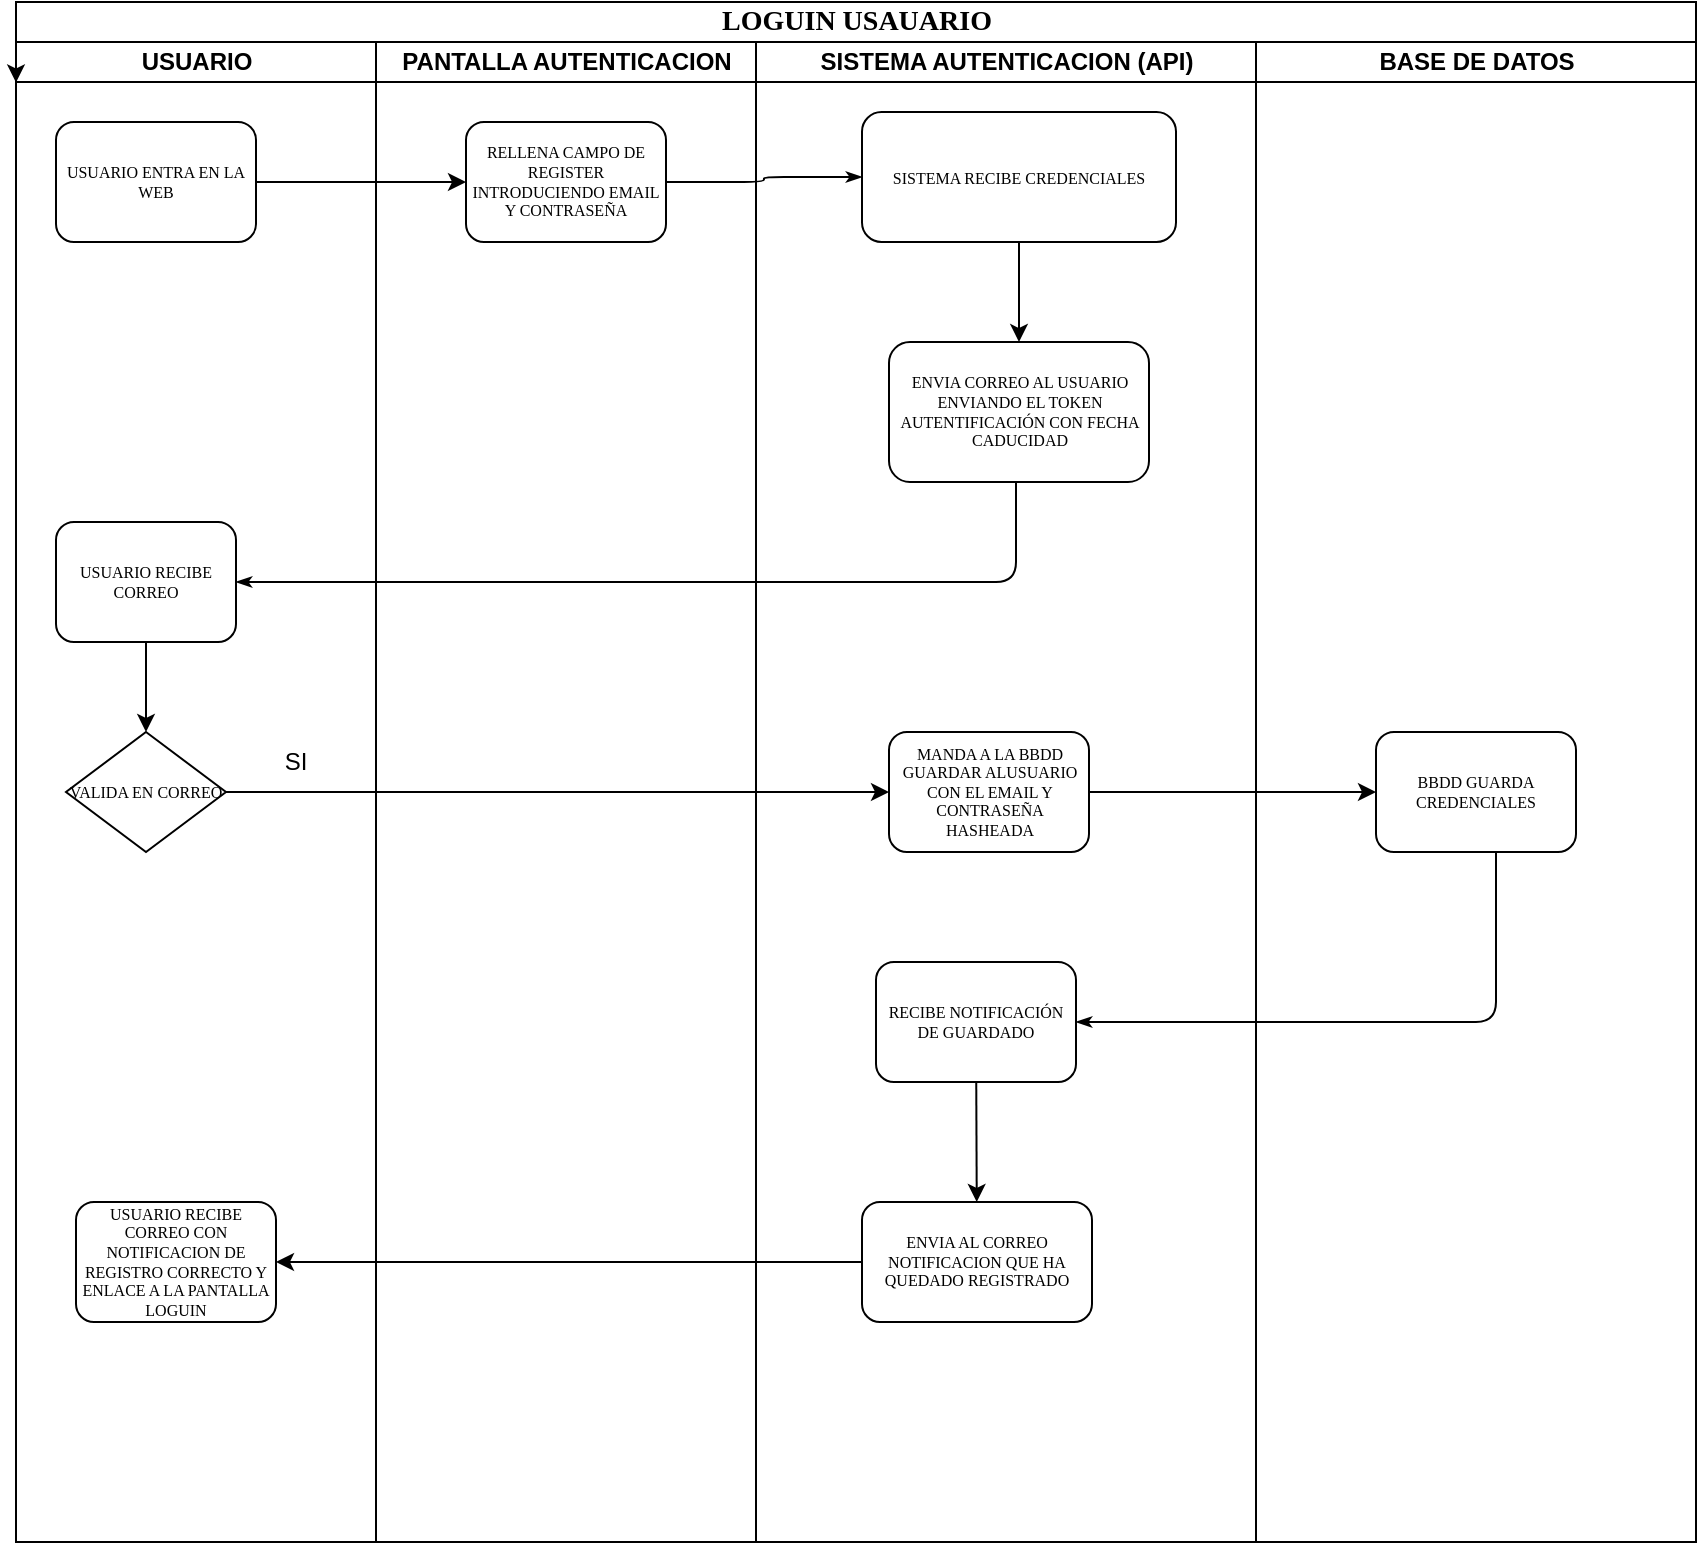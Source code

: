<mxfile>
    <diagram name="Page-1" id="74e2e168-ea6b-b213-b513-2b3c1d86103e">
        <mxGraphModel dx="1101" dy="749" grid="1" gridSize="10" guides="1" tooltips="1" connect="1" arrows="1" fold="1" page="1" pageScale="1" pageWidth="1100" pageHeight="850" background="none" math="0" shadow="0">
            <root>
                <mxCell id="0"/>
                <mxCell id="1" parent="0"/>
                <mxCell id="77e6c97f196da883-1" value="&lt;font style=&quot;font-size: 14px;&quot;&gt;LOGUIN USAUARIO&lt;/font&gt;" style="swimlane;html=1;childLayout=stackLayout;startSize=20;rounded=0;shadow=0;labelBackgroundColor=none;strokeWidth=1;fontFamily=Verdana;fontSize=8;align=center;" parent="1" vertex="1">
                    <mxGeometry x="70" y="20" width="840" height="770" as="geometry"/>
                </mxCell>
                <mxCell id="77e6c97f196da883-2" value="USUARIO" style="swimlane;html=1;startSize=20;" parent="77e6c97f196da883-1" vertex="1">
                    <mxGeometry y="20" width="180" height="750" as="geometry"/>
                </mxCell>
                <mxCell id="77e6c97f196da883-8" value="USUARIO ENTRA EN LA WEB" style="rounded=1;whiteSpace=wrap;html=1;shadow=0;labelBackgroundColor=none;strokeWidth=1;fontFamily=Verdana;fontSize=8;align=center;" parent="77e6c97f196da883-2" vertex="1">
                    <mxGeometry x="20" y="40" width="100" height="60" as="geometry"/>
                </mxCell>
                <mxCell id="HAU2dzA1IoQsF7gN91ns-19" value="USUARIO RECIBE CORREO CON NOTIFICACION DE REGISTRO CORRECTO Y ENLACE A LA PANTALLA LOGUIN" style="rounded=1;whiteSpace=wrap;html=1;shadow=0;labelBackgroundColor=none;strokeWidth=1;fontFamily=Verdana;fontSize=8;align=center;" parent="77e6c97f196da883-2" vertex="1">
                    <mxGeometry x="30" y="580" width="100" height="60" as="geometry"/>
                </mxCell>
                <mxCell id="5" value="" style="edgeStyle=none;html=1;" edge="1" parent="77e6c97f196da883-2" source="3" target="4">
                    <mxGeometry relative="1" as="geometry"/>
                </mxCell>
                <mxCell id="3" value="USUARIO RECIBE CORREO" style="rounded=1;whiteSpace=wrap;html=1;shadow=0;labelBackgroundColor=none;strokeWidth=1;fontFamily=Verdana;fontSize=8;align=center;" vertex="1" parent="77e6c97f196da883-2">
                    <mxGeometry x="20" y="240" width="90" height="60" as="geometry"/>
                </mxCell>
                <mxCell id="4" value="VALIDA EN CORREO" style="rhombus;whiteSpace=wrap;html=1;rounded=0;shadow=0;labelBackgroundColor=none;strokeWidth=1;fontFamily=Verdana;fontSize=8;align=center;" vertex="1" parent="77e6c97f196da883-2">
                    <mxGeometry x="25" y="345" width="80" height="60" as="geometry"/>
                </mxCell>
                <mxCell id="HAU2dzA1IoQsF7gN91ns-8" value="SI" style="text;html=1;align=center;verticalAlign=middle;whiteSpace=wrap;rounded=0;" parent="77e6c97f196da883-2" vertex="1">
                    <mxGeometry x="110" y="345" width="60" height="30" as="geometry"/>
                </mxCell>
                <mxCell id="77e6c97f196da883-28" style="edgeStyle=orthogonalEdgeStyle;rounded=1;html=1;labelBackgroundColor=none;startArrow=none;startFill=0;startSize=5;endArrow=classicThin;endFill=1;endSize=5;jettySize=auto;orthogonalLoop=1;strokeWidth=1;fontFamily=Verdana;fontSize=8" parent="77e6c97f196da883-1" source="77e6c97f196da883-9" target="77e6c97f196da883-12" edge="1">
                    <mxGeometry relative="1" as="geometry"/>
                </mxCell>
                <mxCell id="77e6c97f196da883-3" value="PANTALLA AUTENTICACION" style="swimlane;html=1;startSize=20;" parent="77e6c97f196da883-1" vertex="1">
                    <mxGeometry x="180" y="20" width="190" height="750" as="geometry"/>
                </mxCell>
                <mxCell id="77e6c97f196da883-9" value="RELLENA CAMPO DE REGISTER INTRODUCIENDO EMAIL Y CONTRASEÑA" style="rounded=1;whiteSpace=wrap;html=1;shadow=0;labelBackgroundColor=none;strokeWidth=1;fontFamily=Verdana;fontSize=8;align=center;" parent="77e6c97f196da883-3" vertex="1">
                    <mxGeometry x="45" y="40" width="100" height="60" as="geometry"/>
                </mxCell>
                <mxCell id="77e6c97f196da883-4" value="SISTEMA AUTENTICACION (API)" style="swimlane;html=1;startSize=20;" parent="77e6c97f196da883-1" vertex="1">
                    <mxGeometry x="370" y="20" width="250" height="750" as="geometry"/>
                </mxCell>
                <mxCell id="2" value="" style="edgeStyle=none;html=1;" edge="1" parent="77e6c97f196da883-4" source="77e6c97f196da883-12" target="HAU2dzA1IoQsF7gN91ns-3">
                    <mxGeometry relative="1" as="geometry"/>
                </mxCell>
                <mxCell id="77e6c97f196da883-12" value="SISTEMA RECIBE CREDENCIALES" style="rounded=1;whiteSpace=wrap;html=1;shadow=0;labelBackgroundColor=none;strokeWidth=1;fontFamily=Verdana;fontSize=8;align=center;" parent="77e6c97f196da883-4" vertex="1">
                    <mxGeometry x="53" y="35" width="157" height="65" as="geometry"/>
                </mxCell>
                <mxCell id="9" value="" style="edgeStyle=none;html=1;" edge="1" parent="77e6c97f196da883-4" source="77e6c97f196da883-22" target="HAU2dzA1IoQsF7gN91ns-15">
                    <mxGeometry relative="1" as="geometry"/>
                </mxCell>
                <mxCell id="77e6c97f196da883-22" value="RECIBE NOTIFICACIÓN DE GUARDADO" style="rounded=1;whiteSpace=wrap;html=1;shadow=0;labelBackgroundColor=none;strokeWidth=1;fontFamily=Verdana;fontSize=8;align=center;" parent="77e6c97f196da883-4" vertex="1">
                    <mxGeometry x="60" y="460" width="100" height="60" as="geometry"/>
                </mxCell>
                <mxCell id="HAU2dzA1IoQsF7gN91ns-3" value="ENVIA CORREO AL USUARIO ENVIANDO EL TOKEN AUTENTIFICACIÓN CON FECHA CADUCIDAD" style="rounded=1;whiteSpace=wrap;html=1;shadow=0;labelBackgroundColor=none;strokeWidth=1;fontFamily=Verdana;fontSize=8;align=center;" parent="77e6c97f196da883-4" vertex="1">
                    <mxGeometry x="66.5" y="150" width="130" height="70" as="geometry"/>
                </mxCell>
                <mxCell id="6" value="MANDA A LA BBDD GUARDAR ALUSUARIO CON EL EMAIL Y CONTRASEÑA HASHEADA" style="rounded=1;whiteSpace=wrap;html=1;shadow=0;labelBackgroundColor=none;strokeWidth=1;fontFamily=Verdana;fontSize=8;align=center;" vertex="1" parent="77e6c97f196da883-4">
                    <mxGeometry x="66.5" y="345" width="100" height="60" as="geometry"/>
                </mxCell>
                <mxCell id="HAU2dzA1IoQsF7gN91ns-15" value="ENVIA AL CORREO NOTIFICACION QUE HA QUEDADO REGISTRADO" style="rounded=1;whiteSpace=wrap;html=1;shadow=0;labelBackgroundColor=none;strokeWidth=1;fontFamily=Verdana;fontSize=8;align=center;" parent="77e6c97f196da883-4" vertex="1">
                    <mxGeometry x="53" y="580" width="115" height="60" as="geometry"/>
                </mxCell>
                <mxCell id="12" style="edgeStyle=orthogonalEdgeStyle;rounded=1;html=1;labelBackgroundColor=none;startArrow=none;startFill=0;startSize=5;endArrow=classicThin;endFill=1;endSize=5;jettySize=auto;orthogonalLoop=1;strokeWidth=1;fontFamily=Verdana;fontSize=8;entryX=1;entryY=0.5;entryDx=0;entryDy=0;" edge="1" parent="77e6c97f196da883-4" target="3">
                    <mxGeometry relative="1" as="geometry">
                        <Array as="points">
                            <mxPoint x="130" y="270"/>
                            <mxPoint x="-260" y="270"/>
                        </Array>
                        <mxPoint x="130" y="220" as="sourcePoint"/>
                        <mxPoint x="-170" y="270" as="targetPoint"/>
                    </mxGeometry>
                </mxCell>
                <mxCell id="77e6c97f196da883-5" value="BASE DE DATOS" style="swimlane;html=1;startSize=20;" parent="77e6c97f196da883-1" vertex="1">
                    <mxGeometry x="620" y="20" width="220" height="750" as="geometry"/>
                </mxCell>
                <mxCell id="77e6c97f196da883-21" value="BBDD GUARDA CREDENCIALES" style="rounded=1;whiteSpace=wrap;html=1;shadow=0;labelBackgroundColor=none;strokeWidth=1;fontFamily=Verdana;fontSize=8;align=center;" parent="77e6c97f196da883-5" vertex="1">
                    <mxGeometry x="60" y="345" width="100" height="60" as="geometry"/>
                </mxCell>
                <mxCell id="HAU2dzA1IoQsF7gN91ns-2" value="" style="edgeStyle=orthogonalEdgeStyle;rounded=0;orthogonalLoop=1;jettySize=auto;html=1;" parent="77e6c97f196da883-1" source="77e6c97f196da883-8" target="77e6c97f196da883-9" edge="1">
                    <mxGeometry relative="1" as="geometry"/>
                </mxCell>
                <mxCell id="77e6c97f196da883-38" style="edgeStyle=orthogonalEdgeStyle;rounded=1;html=1;labelBackgroundColor=none;startArrow=none;startFill=0;startSize=5;endArrow=classicThin;endFill=1;endSize=5;jettySize=auto;orthogonalLoop=1;strokeWidth=1;fontFamily=Verdana;fontSize=8;entryX=1;entryY=0.5;entryDx=0;entryDy=0;" parent="77e6c97f196da883-1" source="77e6c97f196da883-21" target="77e6c97f196da883-22" edge="1">
                    <mxGeometry relative="1" as="geometry">
                        <Array as="points">
                            <mxPoint x="740" y="510"/>
                        </Array>
                    </mxGeometry>
                </mxCell>
                <mxCell id="HAU2dzA1IoQsF7gN91ns-14" style="edgeStyle=orthogonalEdgeStyle;rounded=0;orthogonalLoop=1;jettySize=auto;html=1;exitX=0;exitY=0;exitDx=0;exitDy=0;entryX=0;entryY=0.027;entryDx=0;entryDy=0;entryPerimeter=0;" parent="77e6c97f196da883-1" source="77e6c97f196da883-2" target="77e6c97f196da883-2" edge="1">
                    <mxGeometry relative="1" as="geometry"/>
                </mxCell>
                <mxCell id="HAU2dzA1IoQsF7gN91ns-20" value="" style="edgeStyle=orthogonalEdgeStyle;rounded=0;orthogonalLoop=1;jettySize=auto;html=1;" parent="77e6c97f196da883-1" source="HAU2dzA1IoQsF7gN91ns-15" target="HAU2dzA1IoQsF7gN91ns-19" edge="1">
                    <mxGeometry relative="1" as="geometry"/>
                </mxCell>
                <mxCell id="7" value="" style="edgeStyle=none;html=1;entryX=0;entryY=0.5;entryDx=0;entryDy=0;" edge="1" parent="77e6c97f196da883-1" source="4" target="6">
                    <mxGeometry relative="1" as="geometry"/>
                </mxCell>
                <mxCell id="8" value="" style="endArrow=classic;html=1;entryX=0;entryY=0.5;entryDx=0;entryDy=0;exitX=1;exitY=0.5;exitDx=0;exitDy=0;" edge="1" parent="77e6c97f196da883-1" source="6" target="77e6c97f196da883-21">
                    <mxGeometry width="50" height="50" relative="1" as="geometry">
                        <mxPoint x="380" y="400" as="sourcePoint"/>
                        <mxPoint x="430" y="350" as="targetPoint"/>
                    </mxGeometry>
                </mxCell>
            </root>
        </mxGraphModel>
    </diagram>
</mxfile>